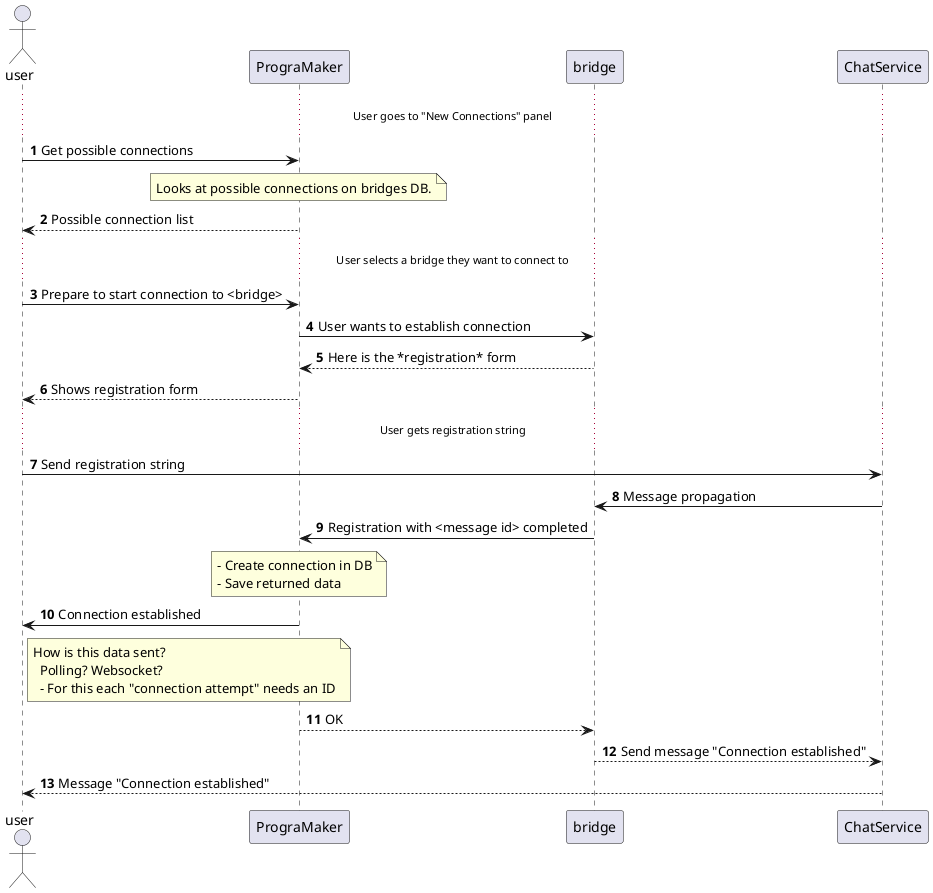 @startuml sideloaded-connection-establishment
actor user
participant PrograMaker as pm
participant bridge
participant ChatService as chat

autonumber

... User goes to "New Connections" panel ...
user -> pm : Get possible connections

note over pm 
    Looks at possible connections on bridges DB.
end note

user <-- pm : Possible connection list

... User selects a bridge they want to connect to ...

user -> pm : Prepare to start connection to <bridge>
pm -> bridge : User wants to establish connection
pm <-- bridge : Here is the *registration* form
user <-- pm : Shows registration form

... User gets registration string ...

user -> chat : Send registration string
chat -> bridge : Message propagation
bridge -> pm : Registration with <message id> completed

note over pm
    - Create connection in DB
    - Save returned data
end note

user <- pm : Connection established

note right of user
    How is this data sent?
      Polling? Websocket?
      - For this each "connection attempt" needs an ID
end note

bridge <-- pm : OK
chat <-- bridge : Send message "Connection established"
user <-- chat : Message "Connection established"

@enduml